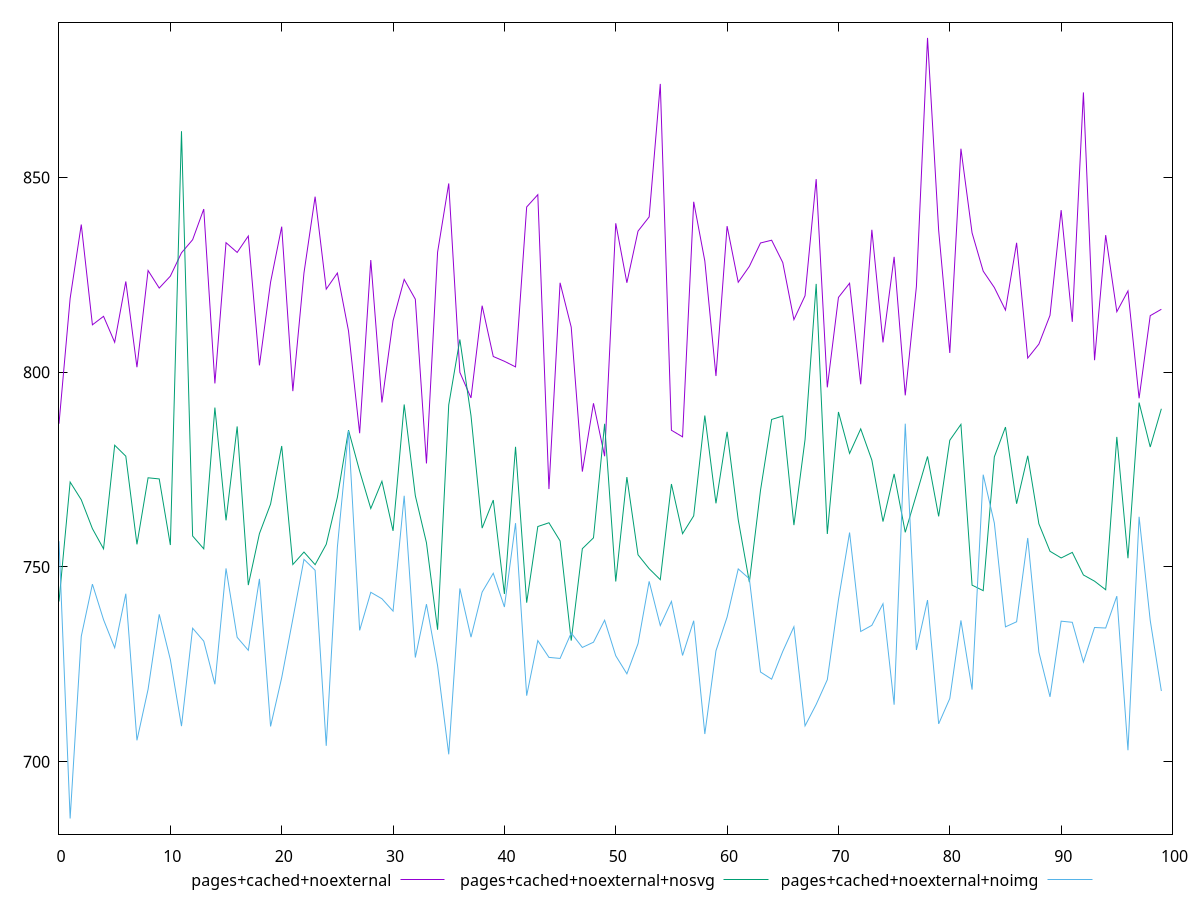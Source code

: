 $_pagesCachedNoexternal <<EOF
786.7959999999998
818.9720000000009
837.9440000000002
812.1920000000005
814.3720000000004
807.7120000000001
823.3279999999993
801.2959999999995
826.1400000000001
821.6320000000002
824.6920000000009
830.688
834.0440000000003
841.9199999999997
797.1440000000009
833.2919999999999
830.7840000000001
834.9999999999997
801.7759999999998
823.1320000000007
837.4040000000005
795.1600000000002
825.5080000000004
845.104
821.3599999999997
825.4960000000005
810.6199999999999
784.3439999999996
828.8320000000008
792.2479999999994
813.2559999999995
823.8560000000004
818.7720000000008
776.5920000000006
830.8440000000004
848.5000000000011
799.9800000000009
793.4120000000006
817.1040000000013
804.0560000000006
802.8280000000007
801.3880000000001
842.4600000000007
845.62
770.0079999999998
822.9880000000002
811.6039999999999
774.4920000000008
792.0400000000005
778.44
838.2680000000004
822.9960000000001
836.2560000000001
839.9120000000006
874.068
785.1079999999996
783.4200000000001
843.7920000000001
828.5759999999993
799.0480000000003
837.5399999999998
823.1240000000006
827.2079999999995
833.2120000000016
833.9239999999995
828.1840000000001
813.5240000000006
819.6640000000003
849.6120000000006
796.1359999999997
819.2280000000001
822.8680000000004
796.916
836.596
807.6719999999997
829.6520000000003
794.0799999999996
822.0080000000007
885.884
836.4439999999995
804.9679999999997
857.4199999999997
835.8080000000002
825.980000000001
821.7680000000009
815.9720000000007
833.2559999999997
803.648
807.2359999999999
814.6320000000001
841.6440000000009
812.9640000000009
871.8839999999996
803.1039999999996
835.2239999999999
815.5560000000002
820.8920000000002
793.3199999999999
814.5440000000008
816.1839999999995
EOF
$_pagesCachedNoexternalNosvg <<EOF
741.1359999999997
771.8080000000003
767.260000000001
759.8440000000008
754.6560000000009
781.2680000000008
778.4520000000001
755.8040000000009
772.9040000000003
772.6120000000008
755.6360000000004
861.9240000000001
757.9560000000006
754.6600000000005
790.932
761.9640000000005
786.0960000000002
745.3400000000001
758.5680000000009
766.152
781.0639999999997
750.6280000000004
753.8280000000009
750.5880000000003
755.8160000000007
767.9040000000006
785.1360000000002
774.6280000000002
765.0079999999997
772.0119999999996
759.2680000000014
791.7320000000009
768.3120000000001
756.2120000000004
733.876
791.6120000000003
808.4280000000008
788.8599999999997
759.9760000000015
767.1839999999999
743.068
780.8600000000002
740.8240000000008
760.3840000000005
761.352
756.6920000000002
731.0800000000007
754.6960000000008
757.4800000000002
786.768
746.2680000000003
773.0919999999996
753.1240000000003
749.556
746.7320000000007
771.3000000000006
758.5439999999999
763.1200000000002
788.8880000000004
766.3440000000005
784.7200000000006
762.1160000000002
746.1000000000006
769.6800000000001
787.8880000000006
788.780000000001
760.7480000000006
782.7080000000001
822.7080000000004
758.4760000000008
789.8080000000007
779.156
785.4720000000009
777.4360000000001
761.6519999999994
773.9000000000008
758.8960000000004
768.5600000000006
778.3760000000007
762.9920000000004
782.5440000000003
786.6240000000007
745.3279999999999
743.9120000000004
778.2800000000009
785.9280000000006
766.2400000000001
778.5599999999996
761.0800000000008
754.0280000000002
752.3119999999997
753.7400000000009
747.9399999999999
746.3480000000002
744.1440000000006
783.3999999999995
752.2360000000001
792.2200000000001
780.8119999999997
790.6320000000007
EOF
$_pagesCachedNoexternalNoimg <<EOF
756.6200000000001
685.3880000000013
732.1879999999998
745.5919999999999
736.4559999999999
729.2400000000006
743.1240000000003
705.4720000000007
718.5680000000009
737.8360000000006
726.2080000000004
709.1200000000003
734.2719999999998
730.9440000000003
719.868000000001
749.6279999999998
731.9280000000007
728.5920000000003
746.9400000000003
709.0360000000006
721.5560000000003
736.6480000000004
751.9520000000002
749.1520000000002
704.0640000000004
755.0920000000003
784.9600000000006
733.7120000000009
743.4919999999997
741.8360000000002
738.66
768.28
726.7400000000006
740.4400000000003
724.6400000000006
701.8760000000005
744.480000000001
731.9680000000004
743.54
748.3800000000001
739.7120000000008
761.252000000001
716.9400000000005
731.0880000000006
726.7760000000003
726.5080000000007
733.0520000000002
729.3280000000003
730.6760000000004
736.3239999999996
727.1959999999999
722.5560000000002
730.2880000000005
746.3040000000004
734.9520000000009
741.1560000000005
727.2640000000006
736.1920000000011
707.096
728.4679999999998
737.1160000000007
749.4999999999994
746.9640000000007
723.0200000000008
721.1800000000006
728.3200000000006
734.6440000000002
709.1880000000007
714.6920000000002
721.044
741.5440000000003
758.8480000000003
733.4280000000001
735.0039999999996
740.5519999999999
714.6160000000004
786.7920000000007
728.6800000000003
741.4960000000001
709.6960000000005
716.2160000000009
736.2640000000011
718.4880000000004
773.704
761.2760000000006
734.6160000000001
735.9240000000002
757.4440000000006
728.116000000001
716.6320000000004
736.0760000000005
735.7839999999997
725.5720000000003
734.4520000000007
734.3160000000003
742.5079999999998
702.9240000000002
762.8920000000002
736.2560000000008
718.1400000000009
EOF
set key outside below
set terminal pngcairo
set output "report_00006_2020-11-02T20-21-41.718Z/mainthread-work-breakdown/mainthread-work-breakdown_pages+cached+noexternal_pages+cached+noexternal+nosvg_pages+cached+noexternal+noimg.png"
set yrange [681.3780800000013:889.89392]
plot $_pagesCachedNoexternal title "pages+cached+noexternal" with line ,$_pagesCachedNoexternalNosvg title "pages+cached+noexternal+nosvg" with line ,$_pagesCachedNoexternalNoimg title "pages+cached+noexternal+noimg" with line ,